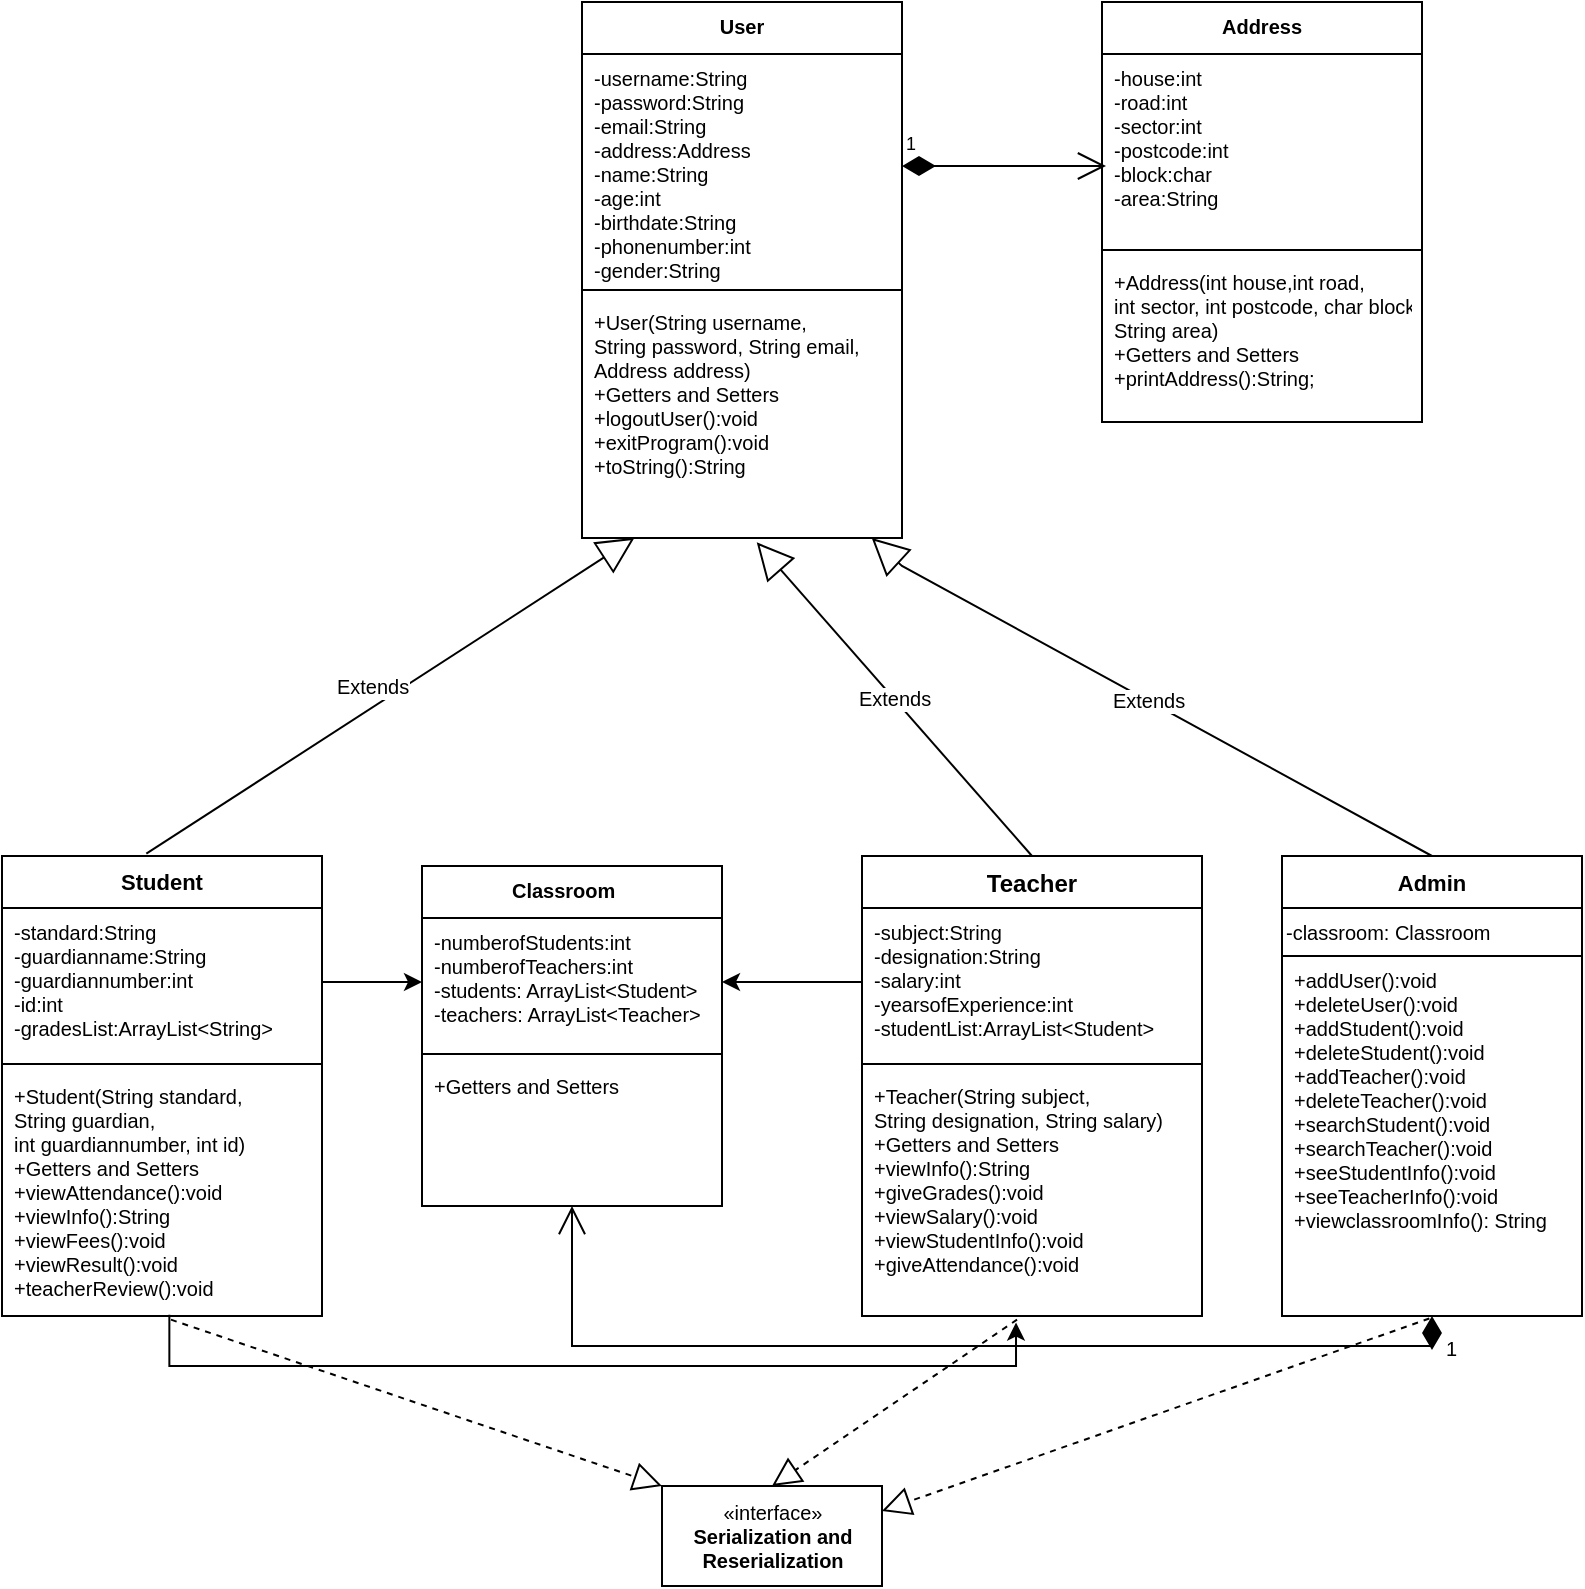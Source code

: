 <mxfile version="20.2.3" type="device"><diagram id="C5RBs43oDa-KdzZeNtuy" name="Page-1"><mxGraphModel dx="977" dy="456" grid="1" gridSize="10" guides="1" tooltips="1" connect="1" arrows="1" fold="1" page="1" pageScale="1" pageWidth="827" pageHeight="1169" math="0" shadow="0"><root><mxCell id="WIyWlLk6GJQsqaUBKTNV-0"/><mxCell id="WIyWlLk6GJQsqaUBKTNV-1" parent="WIyWlLk6GJQsqaUBKTNV-0"/><mxCell id="zkfFHV4jXpPFQw0GAbJ--0" value="User" style="swimlane;fontStyle=1;align=center;verticalAlign=top;childLayout=stackLayout;horizontal=1;startSize=26;horizontalStack=0;resizeParent=1;resizeLast=0;collapsible=1;marginBottom=0;rounded=0;shadow=0;strokeWidth=1;fontSize=10;" parent="WIyWlLk6GJQsqaUBKTNV-1" vertex="1"><mxGeometry x="310" y="28" width="160" height="268" as="geometry"><mxRectangle x="230" y="140" width="160" height="26" as="alternateBounds"/></mxGeometry></mxCell><mxCell id="zkfFHV4jXpPFQw0GAbJ--1" value="-username:String&#10;-password:String&#10;-email:String&#10;-address:Address&#10;-name:String&#10;-age:int&#10;-birthdate:String&#10;-phonenumber:int&#10;-gender:String" style="text;align=left;verticalAlign=top;spacingLeft=4;spacingRight=4;overflow=hidden;rotatable=0;points=[[0,0.5],[1,0.5]];portConstraint=eastwest;fontSize=10;" parent="zkfFHV4jXpPFQw0GAbJ--0" vertex="1"><mxGeometry y="26" width="160" height="114" as="geometry"/></mxCell><mxCell id="zkfFHV4jXpPFQw0GAbJ--4" value="" style="line;html=1;strokeWidth=1;align=left;verticalAlign=middle;spacingTop=-1;spacingLeft=3;spacingRight=3;rotatable=0;labelPosition=right;points=[];portConstraint=eastwest;fontSize=10;" parent="zkfFHV4jXpPFQw0GAbJ--0" vertex="1"><mxGeometry y="140" width="160" height="8" as="geometry"/></mxCell><mxCell id="zkfFHV4jXpPFQw0GAbJ--5" value="+User(String username,&#10;String password, String email, &#10;Address address)&#10;+Getters and Setters&#10;+logoutUser():void&#10;+exitProgram():void&#10;+toString():String&#10;&#10;" style="text;align=left;verticalAlign=top;spacingLeft=4;spacingRight=4;overflow=hidden;rotatable=0;points=[[0,0.5],[1,0.5]];portConstraint=eastwest;fontSize=10;" parent="zkfFHV4jXpPFQw0GAbJ--0" vertex="1"><mxGeometry y="148" width="160" height="120" as="geometry"/></mxCell><mxCell id="zkfFHV4jXpPFQw0GAbJ--17" value="Address" style="swimlane;fontStyle=1;align=center;verticalAlign=top;childLayout=stackLayout;horizontal=1;startSize=26;horizontalStack=0;resizeParent=1;resizeLast=0;collapsible=1;marginBottom=0;rounded=0;shadow=0;strokeWidth=1;fontSize=10;" parent="WIyWlLk6GJQsqaUBKTNV-1" vertex="1"><mxGeometry x="570" y="28" width="160" height="210" as="geometry"><mxRectangle x="550" y="140" width="160" height="26" as="alternateBounds"/></mxGeometry></mxCell><mxCell id="zkfFHV4jXpPFQw0GAbJ--18" value="-house:int&#10;-road:int&#10;-sector:int&#10;-postcode:int&#10;-block:char&#10;-area:String&#10;" style="text;align=left;verticalAlign=top;spacingLeft=4;spacingRight=4;overflow=hidden;rotatable=0;points=[[0,0.5],[1,0.5]];portConstraint=eastwest;fontSize=10;" parent="zkfFHV4jXpPFQw0GAbJ--17" vertex="1"><mxGeometry y="26" width="160" height="94" as="geometry"/></mxCell><mxCell id="zkfFHV4jXpPFQw0GAbJ--23" value="" style="line;html=1;strokeWidth=1;align=left;verticalAlign=middle;spacingTop=-1;spacingLeft=3;spacingRight=3;rotatable=0;labelPosition=right;points=[];portConstraint=eastwest;fontSize=10;" parent="zkfFHV4jXpPFQw0GAbJ--17" vertex="1"><mxGeometry y="120" width="160" height="8" as="geometry"/></mxCell><mxCell id="zkfFHV4jXpPFQw0GAbJ--24" value="+Address(int house,int road, &#10;int sector, int postcode, char block,&#10;String area)&#10;+Getters and Setters&#10;+printAddress():String;" style="text;align=left;verticalAlign=top;spacingLeft=4;spacingRight=4;overflow=hidden;rotatable=0;points=[[0,0.5],[1,0.5]];portConstraint=eastwest;fontSize=10;" parent="zkfFHV4jXpPFQw0GAbJ--17" vertex="1"><mxGeometry y="128" width="160" height="82" as="geometry"/></mxCell><mxCell id="rIiee3ONesO9wszrKSv0-25" value="Student" style="swimlane;fontStyle=1;align=center;verticalAlign=top;childLayout=stackLayout;horizontal=1;startSize=26;horizontalStack=0;resizeParent=1;resizeParentMax=0;resizeLast=0;collapsible=1;marginBottom=0;fontSize=11;" parent="WIyWlLk6GJQsqaUBKTNV-1" vertex="1"><mxGeometry x="20" y="455" width="160" height="230" as="geometry"/></mxCell><mxCell id="rIiee3ONesO9wszrKSv0-26" value="-standard:String&#10;-guardianname:String&#10;-guardiannumber:int&#10;-id:int&#10;-gradesList:ArrayList&lt;String&gt;&#10;&#10;&#10;&#10;" style="text;strokeColor=none;fillColor=none;align=left;verticalAlign=top;spacingLeft=4;spacingRight=4;overflow=hidden;rotatable=0;points=[[0,0.5],[1,0.5]];portConstraint=eastwest;fontSize=10;" parent="rIiee3ONesO9wszrKSv0-25" vertex="1"><mxGeometry y="26" width="160" height="74" as="geometry"/></mxCell><mxCell id="rIiee3ONesO9wszrKSv0-27" value="" style="line;strokeWidth=1;fillColor=none;align=left;verticalAlign=middle;spacingTop=-1;spacingLeft=3;spacingRight=3;rotatable=0;labelPosition=right;points=[];portConstraint=eastwest;fontSize=10;" parent="rIiee3ONesO9wszrKSv0-25" vertex="1"><mxGeometry y="100" width="160" height="8" as="geometry"/></mxCell><mxCell id="rIiee3ONesO9wszrKSv0-28" value="+Student(String standard,&#10;String guardian,&#10;int guardiannumber, int id)&#10;+Getters and Setters&#10;+viewAttendance():void&#10;+viewInfo():String&#10;+viewFees():void&#10;+viewResult():void&#10;+teacherReview():void&#10;&#10;&#10;" style="text;strokeColor=none;fillColor=none;align=left;verticalAlign=top;spacingLeft=4;spacingRight=4;overflow=hidden;rotatable=0;points=[[0,0.5],[1,0.5]];portConstraint=eastwest;fontSize=10;" parent="rIiee3ONesO9wszrKSv0-25" vertex="1"><mxGeometry y="108" width="160" height="122" as="geometry"/></mxCell><mxCell id="rIiee3ONesO9wszrKSv0-29" value="Teacher" style="swimlane;fontStyle=1;align=center;verticalAlign=top;childLayout=stackLayout;horizontal=1;startSize=26;horizontalStack=0;resizeParent=1;resizeParentMax=0;resizeLast=0;collapsible=1;marginBottom=0;fontSize=12;" parent="WIyWlLk6GJQsqaUBKTNV-1" vertex="1"><mxGeometry x="450" y="455" width="170" height="230" as="geometry"/></mxCell><mxCell id="rIiee3ONesO9wszrKSv0-30" value="-subject:String&#10;-designation:String&#10;-salary:int&#10;-yearsofExperience:int&#10;-studentList:ArrayList&lt;Student&gt;&#10;&#10;&#10;" style="text;strokeColor=none;fillColor=none;align=left;verticalAlign=top;spacingLeft=4;spacingRight=4;overflow=hidden;rotatable=0;points=[[0,0.5],[1,0.5]];portConstraint=eastwest;fontSize=10;" parent="rIiee3ONesO9wszrKSv0-29" vertex="1"><mxGeometry y="26" width="170" height="74" as="geometry"/></mxCell><mxCell id="rIiee3ONesO9wszrKSv0-31" value="" style="line;strokeWidth=1;fillColor=none;align=left;verticalAlign=middle;spacingTop=-1;spacingLeft=3;spacingRight=3;rotatable=0;labelPosition=right;points=[];portConstraint=eastwest;fontSize=10;" parent="rIiee3ONesO9wszrKSv0-29" vertex="1"><mxGeometry y="100" width="170" height="8" as="geometry"/></mxCell><mxCell id="rIiee3ONesO9wszrKSv0-32" value="+Teacher(String subject, &#10;String designation, String salary)&#10;+Getters and Setters&#10;+viewInfo():String&#10;+giveGrades():void&#10;+viewSalary():void&#10;+viewStudentInfo():void&#10;+giveAttendance():void&#10;&#10;" style="text;strokeColor=none;fillColor=none;align=left;verticalAlign=top;spacingLeft=4;spacingRight=4;overflow=hidden;rotatable=0;points=[[0,0.5],[1,0.5]];portConstraint=eastwest;fontSize=10;" parent="rIiee3ONesO9wszrKSv0-29" vertex="1"><mxGeometry y="108" width="170" height="122" as="geometry"/></mxCell><mxCell id="5aya1wIUuIiNgLW5MF35-1" value="&lt;font style=&quot;font-size: 10px;&quot;&gt;Extends&lt;/font&gt;" style="endArrow=block;endSize=16;endFill=0;html=1;rounded=0;fontSize=7;exitX=0.451;exitY=-0.005;exitDx=0;exitDy=0;exitPerimeter=0;entryX=0.164;entryY=0.999;entryDx=0;entryDy=0;entryPerimeter=0;" parent="WIyWlLk6GJQsqaUBKTNV-1" source="rIiee3ONesO9wszrKSv0-25" target="zkfFHV4jXpPFQw0GAbJ--5" edge="1"><mxGeometry x="-0.032" y="9" width="160" relative="1" as="geometry"><mxPoint x="100" y="270" as="sourcePoint"/><mxPoint x="280" y="300" as="targetPoint"/><mxPoint as="offset"/><Array as="points"/></mxGeometry></mxCell><mxCell id="5aya1wIUuIiNgLW5MF35-3" value="&lt;font style=&quot;font-size: 10px;&quot;&gt;Extends&lt;/font&gt;" style="endArrow=block;endSize=16;endFill=0;html=1;rounded=0;fontSize=7;exitX=0.5;exitY=0;exitDx=0;exitDy=0;" parent="WIyWlLk6GJQsqaUBKTNV-1" source="5aya1wIUuIiNgLW5MF35-9" target="zkfFHV4jXpPFQw0GAbJ--5" edge="1"><mxGeometry width="160" relative="1" as="geometry"><mxPoint x="548.32" y="337.41" as="sourcePoint"/><mxPoint x="340" y="230" as="targetPoint"/><Array as="points"><mxPoint x="470" y="310"/></Array></mxGeometry></mxCell><mxCell id="5aya1wIUuIiNgLW5MF35-7" value="1" style="endArrow=open;html=1;endSize=12;startArrow=diamondThin;startSize=14;startFill=1;edgeStyle=orthogonalEdgeStyle;align=left;verticalAlign=bottom;rounded=0;labelBackgroundColor=none;fontSize=9;" parent="WIyWlLk6GJQsqaUBKTNV-1" edge="1"><mxGeometry x="-1" y="3" relative="1" as="geometry"><mxPoint x="470" y="110" as="sourcePoint"/><mxPoint x="572" y="110" as="targetPoint"/></mxGeometry></mxCell><mxCell id="5aya1wIUuIiNgLW5MF35-9" value="Admin" style="swimlane;fontStyle=1;childLayout=stackLayout;horizontal=1;startSize=26;fillColor=none;horizontalStack=0;resizeParent=1;resizeParentMax=0;resizeLast=0;collapsible=1;marginBottom=0;labelBackgroundColor=default;fontSize=11;" parent="WIyWlLk6GJQsqaUBKTNV-1" vertex="1"><mxGeometry x="660" y="455" width="150" height="230" as="geometry"/></mxCell><mxCell id="x0xfxbByXNXwSOElD6XB-0" value="-classroom: Classroom" style="swimlane;fontStyle=0;align=left;verticalAlign=top;childLayout=stackLayout;horizontal=1;startSize=26;horizontalStack=0;resizeParent=1;resizeParentMax=0;resizeLast=0;collapsible=1;marginBottom=0;fontSize=10;" parent="5aya1wIUuIiNgLW5MF35-9" vertex="1"><mxGeometry y="26" width="150" height="24" as="geometry"/></mxCell><mxCell id="5aya1wIUuIiNgLW5MF35-10" value="+addUser():void&#10;+deleteUser():void&#10;+addStudent():void&#10;+deleteStudent():void&#10;+addTeacher():void&#10;+deleteTeacher():void&#10;+searchStudent():void&#10;+searchTeacher():void&#10;+seeStudentInfo():void&#10;+seeTeacherInfo():void&#10;+viewclassroomInfo(): String&#10;" style="text;strokeColor=none;fillColor=none;align=left;verticalAlign=top;spacingLeft=4;spacingRight=4;overflow=hidden;rotatable=0;points=[[0,0.5],[1,0.5]];portConstraint=eastwest;labelBackgroundColor=default;fontSize=10;" parent="5aya1wIUuIiNgLW5MF35-9" vertex="1"><mxGeometry y="50" width="150" height="180" as="geometry"/></mxCell><mxCell id="W_ykfyFfDdtYFa2SwClq-4" value="Classroom   " style="swimlane;fontStyle=1;align=center;verticalAlign=top;childLayout=stackLayout;horizontal=1;startSize=26;horizontalStack=0;resizeParent=1;resizeParentMax=0;resizeLast=0;collapsible=1;marginBottom=0;fontSize=10;" parent="WIyWlLk6GJQsqaUBKTNV-1" vertex="1"><mxGeometry x="230" y="460" width="150" height="170" as="geometry"/></mxCell><mxCell id="W_ykfyFfDdtYFa2SwClq-5" value="-numberofStudents:int&#10;-numberofTeachers:int&#10;-students: ArrayList&lt;Student&gt;&#10;-teachers: ArrayList&lt;Teacher&gt;&#10;&#10;" style="text;strokeColor=none;fillColor=none;align=left;verticalAlign=top;spacingLeft=4;spacingRight=4;overflow=hidden;rotatable=0;points=[[0,0.5],[1,0.5]];portConstraint=eastwest;fontSize=10;" parent="W_ykfyFfDdtYFa2SwClq-4" vertex="1"><mxGeometry y="26" width="150" height="64" as="geometry"/></mxCell><mxCell id="W_ykfyFfDdtYFa2SwClq-6" value="" style="line;strokeWidth=1;fillColor=none;align=left;verticalAlign=middle;spacingTop=-1;spacingLeft=3;spacingRight=3;rotatable=0;labelPosition=right;points=[];portConstraint=eastwest;" parent="W_ykfyFfDdtYFa2SwClq-4" vertex="1"><mxGeometry y="90" width="150" height="8" as="geometry"/></mxCell><mxCell id="W_ykfyFfDdtYFa2SwClq-7" value="+Getters and Setters&#10;" style="text;strokeColor=none;fillColor=none;align=left;verticalAlign=top;spacingLeft=4;spacingRight=4;overflow=hidden;rotatable=0;points=[[0,0.5],[1,0.5]];portConstraint=eastwest;fontSize=10;" parent="W_ykfyFfDdtYFa2SwClq-4" vertex="1"><mxGeometry y="98" width="150" height="72" as="geometry"/></mxCell><mxCell id="ss3O9lqfCaptW5nNUHey-3" value="Extends" style="endArrow=block;endSize=16;endFill=0;html=1;rounded=0;fontSize=10;exitX=0.5;exitY=0;exitDx=0;exitDy=0;entryX=0.546;entryY=1.018;entryDx=0;entryDy=0;entryPerimeter=0;" parent="WIyWlLk6GJQsqaUBKTNV-1" source="rIiee3ONesO9wszrKSv0-29" target="zkfFHV4jXpPFQw0GAbJ--5" edge="1"><mxGeometry width="160" relative="1" as="geometry"><mxPoint x="280" y="400" as="sourcePoint"/><mxPoint x="440" y="400" as="targetPoint"/></mxGeometry></mxCell><mxCell id="ss3O9lqfCaptW5nNUHey-12" style="edgeStyle=orthogonalEdgeStyle;rounded=0;orthogonalLoop=1;jettySize=auto;html=1;exitX=1;exitY=0.5;exitDx=0;exitDy=0;entryX=0;entryY=0.5;entryDx=0;entryDy=0;fontSize=10;" parent="WIyWlLk6GJQsqaUBKTNV-1" source="rIiee3ONesO9wszrKSv0-26" target="W_ykfyFfDdtYFa2SwClq-5" edge="1"><mxGeometry relative="1" as="geometry"/></mxCell><mxCell id="ss3O9lqfCaptW5nNUHey-13" style="edgeStyle=orthogonalEdgeStyle;rounded=0;orthogonalLoop=1;jettySize=auto;html=1;exitX=0;exitY=0.5;exitDx=0;exitDy=0;entryX=1;entryY=0.5;entryDx=0;entryDy=0;fontSize=10;" parent="WIyWlLk6GJQsqaUBKTNV-1" source="rIiee3ONesO9wszrKSv0-30" target="W_ykfyFfDdtYFa2SwClq-5" edge="1"><mxGeometry relative="1" as="geometry"/></mxCell><mxCell id="ss3O9lqfCaptW5nNUHey-15" value="1" style="endArrow=open;html=1;endSize=12;startArrow=diamondThin;startSize=14;startFill=1;align=left;verticalAlign=bottom;rounded=0;fontSize=10;edgeStyle=elbowEdgeStyle;" parent="WIyWlLk6GJQsqaUBKTNV-1" source="5aya1wIUuIiNgLW5MF35-10" target="W_ykfyFfDdtYFa2SwClq-7" edge="1"><mxGeometry x="-0.942" y="11" relative="1" as="geometry"><mxPoint x="650" y="730" as="sourcePoint"/><mxPoint x="450" y="740" as="targetPoint"/><Array as="points"><mxPoint x="580" y="700"/><mxPoint x="430" y="690"/></Array><mxPoint x="5" y="-1" as="offset"/></mxGeometry></mxCell><mxCell id="ss3O9lqfCaptW5nNUHey-19" style="edgeStyle=elbowEdgeStyle;rounded=0;orthogonalLoop=1;jettySize=auto;html=1;fontSize=10;entryX=0.453;entryY=1.027;entryDx=0;entryDy=0;entryPerimeter=0;exitX=0.523;exitY=0.995;exitDx=0;exitDy=0;exitPerimeter=0;" parent="WIyWlLk6GJQsqaUBKTNV-1" source="rIiee3ONesO9wszrKSv0-28" target="rIiee3ONesO9wszrKSv0-32" edge="1"><mxGeometry relative="1" as="geometry"><mxPoint x="260" y="780" as="targetPoint"/><mxPoint x="120" y="700" as="sourcePoint"/><Array as="points"><mxPoint x="500" y="710"/><mxPoint x="210" y="700"/><mxPoint x="220" y="760"/></Array></mxGeometry></mxCell><mxCell id="x0xfxbByXNXwSOElD6XB-5" value="" style="endArrow=block;dashed=1;endFill=0;endSize=12;html=1;rounded=0;fontSize=10;exitX=0.528;exitY=1.015;exitDx=0;exitDy=0;exitPerimeter=0;entryX=0;entryY=0;entryDx=0;entryDy=0;" parent="WIyWlLk6GJQsqaUBKTNV-1" source="rIiee3ONesO9wszrKSv0-28" target="x0xfxbByXNXwSOElD6XB-8" edge="1"><mxGeometry width="160" relative="1" as="geometry"><mxPoint x="150" y="770" as="sourcePoint"/><mxPoint x="330" y="790" as="targetPoint"/></mxGeometry></mxCell><mxCell id="x0xfxbByXNXwSOElD6XB-6" value="" style="endArrow=block;dashed=1;endFill=0;endSize=12;html=1;rounded=0;fontSize=10;exitX=0.491;exitY=1.007;exitDx=0;exitDy=0;exitPerimeter=0;entryX=1;entryY=0.25;entryDx=0;entryDy=0;" parent="WIyWlLk6GJQsqaUBKTNV-1" source="5aya1wIUuIiNgLW5MF35-10" target="x0xfxbByXNXwSOElD6XB-8" edge="1"><mxGeometry width="160" relative="1" as="geometry"><mxPoint x="170" y="850" as="sourcePoint"/><mxPoint x="470" y="780" as="targetPoint"/></mxGeometry></mxCell><mxCell id="x0xfxbByXNXwSOElD6XB-7" value="" style="endArrow=block;dashed=1;endFill=0;endSize=12;html=1;rounded=0;fontSize=10;exitX=0.456;exitY=1.015;exitDx=0;exitDy=0;exitPerimeter=0;entryX=0.5;entryY=0;entryDx=0;entryDy=0;" parent="WIyWlLk6GJQsqaUBKTNV-1" source="rIiee3ONesO9wszrKSv0-32" target="x0xfxbByXNXwSOElD6XB-8" edge="1"><mxGeometry width="160" relative="1" as="geometry"><mxPoint x="400" y="830" as="sourcePoint"/><mxPoint x="410" y="760" as="targetPoint"/></mxGeometry></mxCell><mxCell id="x0xfxbByXNXwSOElD6XB-8" value="«interface»&lt;br&gt;&lt;b&gt;Serialization and &lt;br&gt;Reserialization&lt;/b&gt;" style="html=1;fontSize=10;" parent="WIyWlLk6GJQsqaUBKTNV-1" vertex="1"><mxGeometry x="350" y="770" width="110" height="50" as="geometry"/></mxCell></root></mxGraphModel></diagram></mxfile>